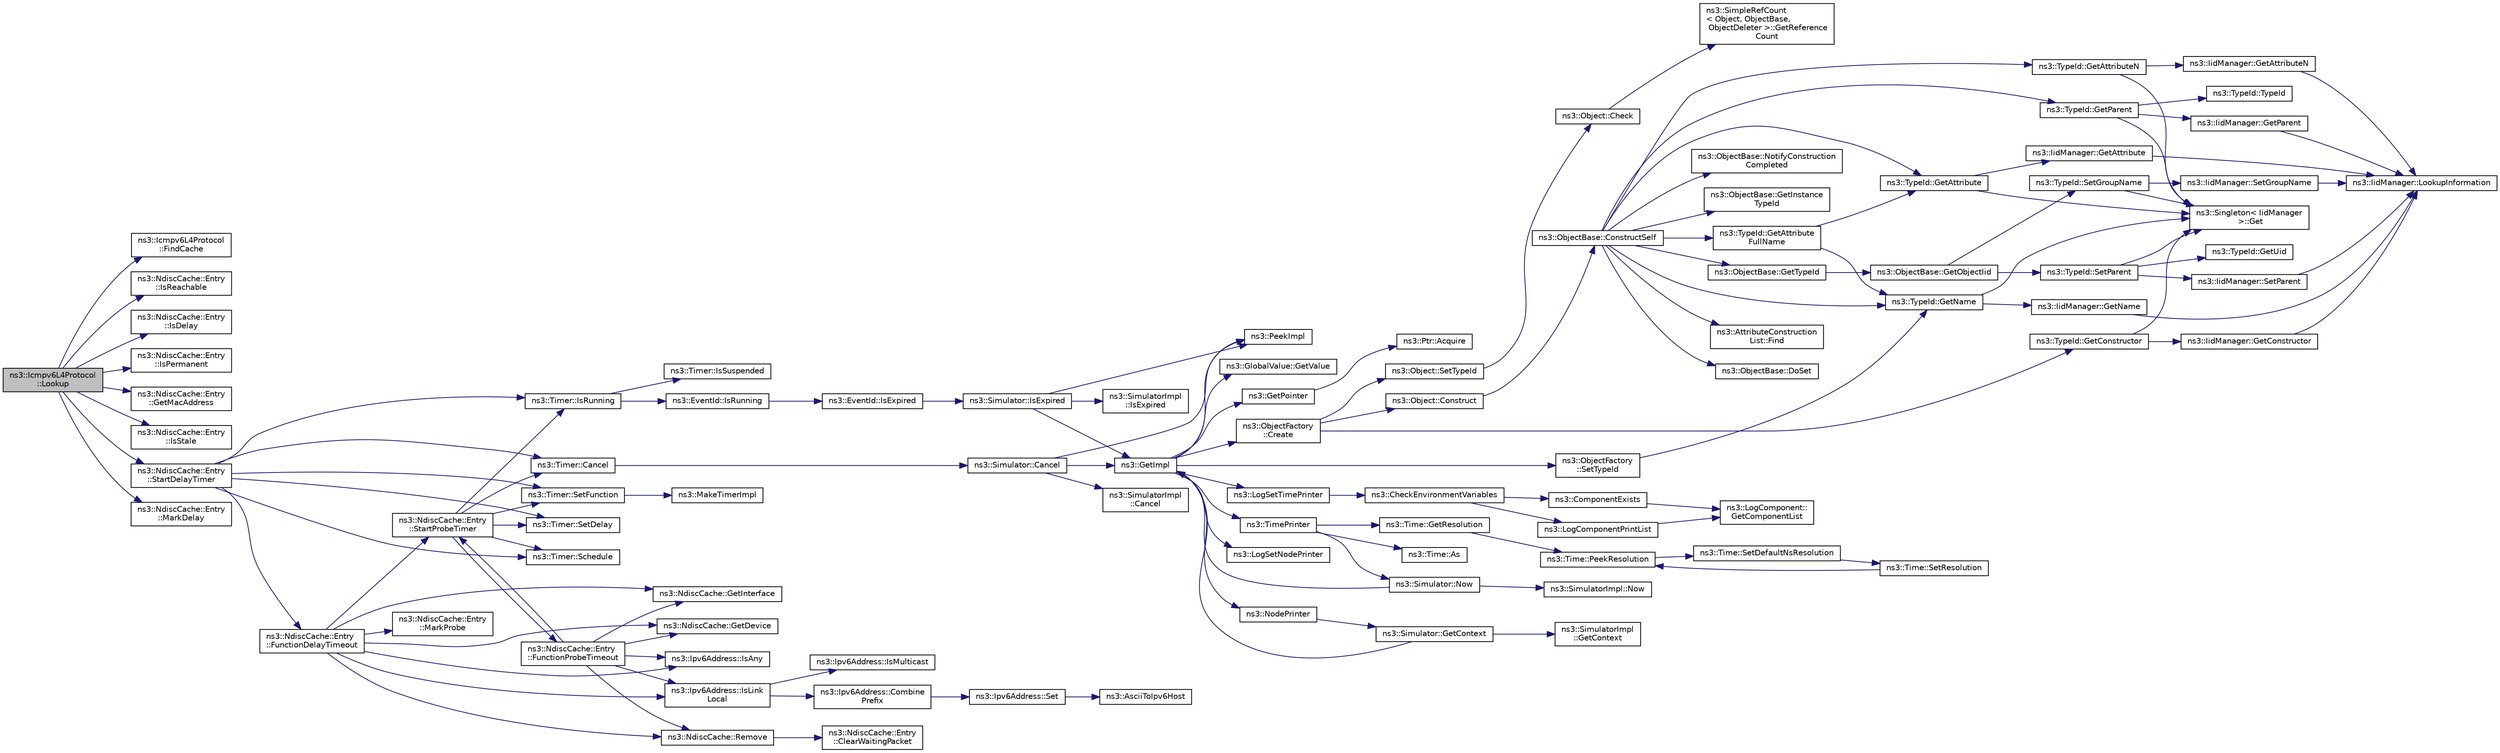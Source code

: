 digraph "ns3::Icmpv6L4Protocol::Lookup"
{
  edge [fontname="Helvetica",fontsize="10",labelfontname="Helvetica",labelfontsize="10"];
  node [fontname="Helvetica",fontsize="10",shape=record];
  rankdir="LR";
  Node1 [label="ns3::Icmpv6L4Protocol\l::Lookup",height=0.2,width=0.4,color="black", fillcolor="grey75", style="filled", fontcolor="black"];
  Node1 -> Node2 [color="midnightblue",fontsize="10",style="solid"];
  Node2 [label="ns3::Icmpv6L4Protocol\l::FindCache",height=0.2,width=0.4,color="black", fillcolor="white", style="filled",URL="$d7/d1d/classns3_1_1Icmpv6L4Protocol.html#a90167126423f3957718e22a8bcd325c8",tooltip="Get the cache corresponding to the device. "];
  Node1 -> Node3 [color="midnightblue",fontsize="10",style="solid"];
  Node3 [label="ns3::NdiscCache::Entry\l::IsReachable",height=0.2,width=0.4,color="black", fillcolor="white", style="filled",URL="$d2/dee/classns3_1_1NdiscCache_1_1Entry.html#a20669f0fad497f394cd37e4b06be7532",tooltip="Is the entry REACHABLE. "];
  Node1 -> Node4 [color="midnightblue",fontsize="10",style="solid"];
  Node4 [label="ns3::NdiscCache::Entry\l::IsDelay",height=0.2,width=0.4,color="black", fillcolor="white", style="filled",URL="$d2/dee/classns3_1_1NdiscCache_1_1Entry.html#ae0f71411baa2c408569afcb286ccb90b",tooltip="Is the entry DELAY. "];
  Node1 -> Node5 [color="midnightblue",fontsize="10",style="solid"];
  Node5 [label="ns3::NdiscCache::Entry\l::IsPermanent",height=0.2,width=0.4,color="black", fillcolor="white", style="filled",URL="$d2/dee/classns3_1_1NdiscCache_1_1Entry.html#aa0c15abed61286a26f87379710a2a6f0",tooltip="Is the entry PERMANENT. "];
  Node1 -> Node6 [color="midnightblue",fontsize="10",style="solid"];
  Node6 [label="ns3::NdiscCache::Entry\l::GetMacAddress",height=0.2,width=0.4,color="black", fillcolor="white", style="filled",URL="$d2/dee/classns3_1_1NdiscCache_1_1Entry.html#a59a27116d63e9f6a7907084785b1b8a2",tooltip="Get the MAC address of this entry. "];
  Node1 -> Node7 [color="midnightblue",fontsize="10",style="solid"];
  Node7 [label="ns3::NdiscCache::Entry\l::IsStale",height=0.2,width=0.4,color="black", fillcolor="white", style="filled",URL="$d2/dee/classns3_1_1NdiscCache_1_1Entry.html#af715c9c3e2a5ae43213628aa3acdb711",tooltip="Is the entry STALE. "];
  Node1 -> Node8 [color="midnightblue",fontsize="10",style="solid"];
  Node8 [label="ns3::NdiscCache::Entry\l::StartDelayTimer",height=0.2,width=0.4,color="black", fillcolor="white", style="filled",URL="$d2/dee/classns3_1_1NdiscCache_1_1Entry.html#a8716305d5c4e0c94127cd630a692bc4c",tooltip="Start delay timer. "];
  Node8 -> Node9 [color="midnightblue",fontsize="10",style="solid"];
  Node9 [label="ns3::Timer::IsRunning",height=0.2,width=0.4,color="black", fillcolor="white", style="filled",URL="$d0/d3e/classns3_1_1Timer.html#addbc6c740f21ddeb6ad358557962b24c"];
  Node9 -> Node10 [color="midnightblue",fontsize="10",style="solid"];
  Node10 [label="ns3::Timer::IsSuspended",height=0.2,width=0.4,color="black", fillcolor="white", style="filled",URL="$d0/d3e/classns3_1_1Timer.html#a6eaea57766ec5e85023264fe2fb69066"];
  Node9 -> Node11 [color="midnightblue",fontsize="10",style="solid"];
  Node11 [label="ns3::EventId::IsRunning",height=0.2,width=0.4,color="black", fillcolor="white", style="filled",URL="$d1/df8/classns3_1_1EventId.html#aabf8476d1a080c199ea0c6aa9ccea372"];
  Node11 -> Node12 [color="midnightblue",fontsize="10",style="solid"];
  Node12 [label="ns3::EventId::IsExpired",height=0.2,width=0.4,color="black", fillcolor="white", style="filled",URL="$d1/df8/classns3_1_1EventId.html#a5c30c92e7c1c34b4e8505cc07ed71b02"];
  Node12 -> Node13 [color="midnightblue",fontsize="10",style="solid"];
  Node13 [label="ns3::Simulator::IsExpired",height=0.2,width=0.4,color="black", fillcolor="white", style="filled",URL="$d7/deb/classns3_1_1Simulator.html#a83ac8425c319a29b64f6d3b2ffc61e9c"];
  Node13 -> Node14 [color="midnightblue",fontsize="10",style="solid"];
  Node14 [label="ns3::PeekImpl",height=0.2,width=0.4,color="black", fillcolor="white", style="filled",URL="$d4/d8b/group__simulator.html#ga233c5c38de117e4e4a5a9cd168694792",tooltip="Get the static SimulatorImpl instance. "];
  Node13 -> Node15 [color="midnightblue",fontsize="10",style="solid"];
  Node15 [label="ns3::GetImpl",height=0.2,width=0.4,color="black", fillcolor="white", style="filled",URL="$d4/d8b/group__simulator.html#ga42eb4eddad41528d4d99794a3dae3fd0",tooltip="Get the SimulatorImpl singleton. "];
  Node15 -> Node14 [color="midnightblue",fontsize="10",style="solid"];
  Node15 -> Node16 [color="midnightblue",fontsize="10",style="solid"];
  Node16 [label="ns3::GlobalValue::GetValue",height=0.2,width=0.4,color="black", fillcolor="white", style="filled",URL="$dc/d02/classns3_1_1GlobalValue.html#aa33773cb952ba3c285a03ae2c4769b84"];
  Node15 -> Node17 [color="midnightblue",fontsize="10",style="solid"];
  Node17 [label="ns3::ObjectFactory\l::SetTypeId",height=0.2,width=0.4,color="black", fillcolor="white", style="filled",URL="$d5/d0d/classns3_1_1ObjectFactory.html#a77dcd099064038a1eb7a6b8251229ec3"];
  Node17 -> Node18 [color="midnightblue",fontsize="10",style="solid"];
  Node18 [label="ns3::TypeId::GetName",height=0.2,width=0.4,color="black", fillcolor="white", style="filled",URL="$d6/d11/classns3_1_1TypeId.html#aa3c41c79ae428b3cb396a9c6bb3ef314"];
  Node18 -> Node19 [color="midnightblue",fontsize="10",style="solid"];
  Node19 [label="ns3::Singleton\< IidManager\l \>::Get",height=0.2,width=0.4,color="black", fillcolor="white", style="filled",URL="$d8/d77/classns3_1_1Singleton.html#a80a2cd3c25a27ea72add7a9f7a141ffa"];
  Node18 -> Node20 [color="midnightblue",fontsize="10",style="solid"];
  Node20 [label="ns3::IidManager::GetName",height=0.2,width=0.4,color="black", fillcolor="white", style="filled",URL="$d4/d1c/classns3_1_1IidManager.html#a5d68d0f0f44594dcdec239dbdb5bf53c"];
  Node20 -> Node21 [color="midnightblue",fontsize="10",style="solid"];
  Node21 [label="ns3::IidManager::LookupInformation",height=0.2,width=0.4,color="black", fillcolor="white", style="filled",URL="$d4/d1c/classns3_1_1IidManager.html#a6b1f4ba2815dba27a377e8a8db2384cf"];
  Node15 -> Node22 [color="midnightblue",fontsize="10",style="solid"];
  Node22 [label="ns3::GetPointer",height=0.2,width=0.4,color="black", fillcolor="white", style="filled",URL="$d7/d2e/namespacens3.html#ab4e173cdfd43d17c1a40d5348510a670"];
  Node22 -> Node23 [color="midnightblue",fontsize="10",style="solid"];
  Node23 [label="ns3::Ptr::Acquire",height=0.2,width=0.4,color="black", fillcolor="white", style="filled",URL="$dc/d90/classns3_1_1Ptr.html#a9579b15e8c42dcdff5869d9d987562fb"];
  Node15 -> Node24 [color="midnightblue",fontsize="10",style="solid"];
  Node24 [label="ns3::ObjectFactory\l::Create",height=0.2,width=0.4,color="black", fillcolor="white", style="filled",URL="$d5/d0d/classns3_1_1ObjectFactory.html#a18152e93f0a6fe184ed7300cb31e9896"];
  Node24 -> Node25 [color="midnightblue",fontsize="10",style="solid"];
  Node25 [label="ns3::TypeId::GetConstructor",height=0.2,width=0.4,color="black", fillcolor="white", style="filled",URL="$d6/d11/classns3_1_1TypeId.html#ad9b0bc71ee7593a1ff23ff8d53938e95"];
  Node25 -> Node19 [color="midnightblue",fontsize="10",style="solid"];
  Node25 -> Node26 [color="midnightblue",fontsize="10",style="solid"];
  Node26 [label="ns3::IidManager::GetConstructor",height=0.2,width=0.4,color="black", fillcolor="white", style="filled",URL="$d4/d1c/classns3_1_1IidManager.html#ab10b30abe7efc5456b7930aab8638280"];
  Node26 -> Node21 [color="midnightblue",fontsize="10",style="solid"];
  Node24 -> Node27 [color="midnightblue",fontsize="10",style="solid"];
  Node27 [label="ns3::Object::SetTypeId",height=0.2,width=0.4,color="black", fillcolor="white", style="filled",URL="$d9/d77/classns3_1_1Object.html#a19b1ebd8ec8fe404845e665880a6c5ad"];
  Node27 -> Node28 [color="midnightblue",fontsize="10",style="solid"];
  Node28 [label="ns3::Object::Check",height=0.2,width=0.4,color="black", fillcolor="white", style="filled",URL="$d9/d77/classns3_1_1Object.html#a7e7f89fb0a81d0189cbcacee64b67e4e"];
  Node28 -> Node29 [color="midnightblue",fontsize="10",style="solid"];
  Node29 [label="ns3::SimpleRefCount\l\< Object, ObjectBase,\l ObjectDeleter \>::GetReference\lCount",height=0.2,width=0.4,color="black", fillcolor="white", style="filled",URL="$da/da1/classns3_1_1SimpleRefCount.html#a05378396c93bcc7d6bf78a9ee9ae9cca"];
  Node24 -> Node30 [color="midnightblue",fontsize="10",style="solid"];
  Node30 [label="ns3::Object::Construct",height=0.2,width=0.4,color="black", fillcolor="white", style="filled",URL="$d9/d77/classns3_1_1Object.html#a636e8411dc5228771f45c9b805d348fa"];
  Node30 -> Node31 [color="midnightblue",fontsize="10",style="solid"];
  Node31 [label="ns3::ObjectBase::ConstructSelf",height=0.2,width=0.4,color="black", fillcolor="white", style="filled",URL="$d2/dac/classns3_1_1ObjectBase.html#a5cda18dec6d0744cb652a3ed60056958"];
  Node31 -> Node32 [color="midnightblue",fontsize="10",style="solid"];
  Node32 [label="ns3::ObjectBase::GetInstance\lTypeId",height=0.2,width=0.4,color="black", fillcolor="white", style="filled",URL="$d2/dac/classns3_1_1ObjectBase.html#abe5b43a6f5b99a92a4c3122db31f06fb"];
  Node31 -> Node18 [color="midnightblue",fontsize="10",style="solid"];
  Node31 -> Node33 [color="midnightblue",fontsize="10",style="solid"];
  Node33 [label="ns3::TypeId::GetAttributeN",height=0.2,width=0.4,color="black", fillcolor="white", style="filled",URL="$d6/d11/classns3_1_1TypeId.html#a679c4713f613126a51eb400b345302cb"];
  Node33 -> Node19 [color="midnightblue",fontsize="10",style="solid"];
  Node33 -> Node34 [color="midnightblue",fontsize="10",style="solid"];
  Node34 [label="ns3::IidManager::GetAttributeN",height=0.2,width=0.4,color="black", fillcolor="white", style="filled",URL="$d4/d1c/classns3_1_1IidManager.html#aecf79ed6edb63647774dbfe90cc4f1e2"];
  Node34 -> Node21 [color="midnightblue",fontsize="10",style="solid"];
  Node31 -> Node35 [color="midnightblue",fontsize="10",style="solid"];
  Node35 [label="ns3::TypeId::GetAttribute",height=0.2,width=0.4,color="black", fillcolor="white", style="filled",URL="$d6/d11/classns3_1_1TypeId.html#aa1b746e64e606f94cbedda7cf89788c2"];
  Node35 -> Node19 [color="midnightblue",fontsize="10",style="solid"];
  Node35 -> Node36 [color="midnightblue",fontsize="10",style="solid"];
  Node36 [label="ns3::IidManager::GetAttribute",height=0.2,width=0.4,color="black", fillcolor="white", style="filled",URL="$d4/d1c/classns3_1_1IidManager.html#ae511907e47b48166763e60c583a5a940"];
  Node36 -> Node21 [color="midnightblue",fontsize="10",style="solid"];
  Node31 -> Node37 [color="midnightblue",fontsize="10",style="solid"];
  Node37 [label="ns3::AttributeConstruction\lList::Find",height=0.2,width=0.4,color="black", fillcolor="white", style="filled",URL="$d3/df3/classns3_1_1AttributeConstructionList.html#a22de5cf3e1bcd9dc6c7748fc911811b4"];
  Node31 -> Node38 [color="midnightblue",fontsize="10",style="solid"];
  Node38 [label="ns3::ObjectBase::DoSet",height=0.2,width=0.4,color="black", fillcolor="white", style="filled",URL="$d2/dac/classns3_1_1ObjectBase.html#afe5f2f7b2fabc99aa33f9bb434e3b695"];
  Node31 -> Node39 [color="midnightblue",fontsize="10",style="solid"];
  Node39 [label="ns3::TypeId::GetAttribute\lFullName",height=0.2,width=0.4,color="black", fillcolor="white", style="filled",URL="$d6/d11/classns3_1_1TypeId.html#a1da5483f43630ea65952099fc39944a2"];
  Node39 -> Node35 [color="midnightblue",fontsize="10",style="solid"];
  Node39 -> Node18 [color="midnightblue",fontsize="10",style="solid"];
  Node31 -> Node40 [color="midnightblue",fontsize="10",style="solid"];
  Node40 [label="ns3::TypeId::GetParent",height=0.2,width=0.4,color="black", fillcolor="white", style="filled",URL="$d6/d11/classns3_1_1TypeId.html#ac51f28398d2ef1f9a7790047c43dd22c"];
  Node40 -> Node19 [color="midnightblue",fontsize="10",style="solid"];
  Node40 -> Node41 [color="midnightblue",fontsize="10",style="solid"];
  Node41 [label="ns3::IidManager::GetParent",height=0.2,width=0.4,color="black", fillcolor="white", style="filled",URL="$d4/d1c/classns3_1_1IidManager.html#a504f9d76281bd6149556b1d15e80231d"];
  Node41 -> Node21 [color="midnightblue",fontsize="10",style="solid"];
  Node40 -> Node42 [color="midnightblue",fontsize="10",style="solid"];
  Node42 [label="ns3::TypeId::TypeId",height=0.2,width=0.4,color="black", fillcolor="white", style="filled",URL="$d6/d11/classns3_1_1TypeId.html#ab76e26690f1af4f1cffa6a72245e8928"];
  Node31 -> Node43 [color="midnightblue",fontsize="10",style="solid"];
  Node43 [label="ns3::ObjectBase::GetTypeId",height=0.2,width=0.4,color="black", fillcolor="white", style="filled",URL="$d2/dac/classns3_1_1ObjectBase.html#a2b870298ebceaaeffc9d65e15c022eac"];
  Node43 -> Node44 [color="midnightblue",fontsize="10",style="solid"];
  Node44 [label="ns3::ObjectBase::GetObjectIid",height=0.2,width=0.4,color="black", fillcolor="white", style="filled",URL="$d2/dac/classns3_1_1ObjectBase.html#a4fcfd18844c60f163c5dce52456d111b"];
  Node44 -> Node45 [color="midnightblue",fontsize="10",style="solid"];
  Node45 [label="ns3::TypeId::SetParent",height=0.2,width=0.4,color="black", fillcolor="white", style="filled",URL="$d6/d11/classns3_1_1TypeId.html#abaaca67ab7d2471067e7c275df0f7309"];
  Node45 -> Node46 [color="midnightblue",fontsize="10",style="solid"];
  Node46 [label="ns3::TypeId::GetUid",height=0.2,width=0.4,color="black", fillcolor="white", style="filled",URL="$d6/d11/classns3_1_1TypeId.html#acd3e41de6340d06299f4fd63e2ed8da0"];
  Node45 -> Node19 [color="midnightblue",fontsize="10",style="solid"];
  Node45 -> Node47 [color="midnightblue",fontsize="10",style="solid"];
  Node47 [label="ns3::IidManager::SetParent",height=0.2,width=0.4,color="black", fillcolor="white", style="filled",URL="$d4/d1c/classns3_1_1IidManager.html#a4042931260554c907699367b6811426f"];
  Node47 -> Node21 [color="midnightblue",fontsize="10",style="solid"];
  Node44 -> Node48 [color="midnightblue",fontsize="10",style="solid"];
  Node48 [label="ns3::TypeId::SetGroupName",height=0.2,width=0.4,color="black", fillcolor="white", style="filled",URL="$d6/d11/classns3_1_1TypeId.html#a87ab97caba5bbbd080b4490576f8bb40"];
  Node48 -> Node19 [color="midnightblue",fontsize="10",style="solid"];
  Node48 -> Node49 [color="midnightblue",fontsize="10",style="solid"];
  Node49 [label="ns3::IidManager::SetGroupName",height=0.2,width=0.4,color="black", fillcolor="white", style="filled",URL="$d4/d1c/classns3_1_1IidManager.html#a3bc08ad1c8a26224153caacd2def37de"];
  Node49 -> Node21 [color="midnightblue",fontsize="10",style="solid"];
  Node31 -> Node50 [color="midnightblue",fontsize="10",style="solid"];
  Node50 [label="ns3::ObjectBase::NotifyConstruction\lCompleted",height=0.2,width=0.4,color="black", fillcolor="white", style="filled",URL="$d2/dac/classns3_1_1ObjectBase.html#aa349348317dbdb62a7ee1df89db1eb8b"];
  Node15 -> Node51 [color="midnightblue",fontsize="10",style="solid"];
  Node51 [label="ns3::LogSetTimePrinter",height=0.2,width=0.4,color="black", fillcolor="white", style="filled",URL="$d7/d2e/namespacens3.html#acf6a1749b3febc5a6a5b2b8620138d80"];
  Node51 -> Node52 [color="midnightblue",fontsize="10",style="solid"];
  Node52 [label="ns3::CheckEnvironmentVariables",height=0.2,width=0.4,color="black", fillcolor="white", style="filled",URL="$d8/dff/group__logging.html#gacdc0bdeb2d8a90089d4fb09c4b8569ff"];
  Node52 -> Node53 [color="midnightblue",fontsize="10",style="solid"];
  Node53 [label="ns3::ComponentExists",height=0.2,width=0.4,color="black", fillcolor="white", style="filled",URL="$d8/dff/group__logging.html#gaadcc698770aae684c54dbd1ef4e4b37a"];
  Node53 -> Node54 [color="midnightblue",fontsize="10",style="solid"];
  Node54 [label="ns3::LogComponent::\lGetComponentList",height=0.2,width=0.4,color="black", fillcolor="white", style="filled",URL="$d9/d3f/classns3_1_1LogComponent.html#a63eb2c0fd93c30f9081443c2fd4bffe9"];
  Node52 -> Node55 [color="midnightblue",fontsize="10",style="solid"];
  Node55 [label="ns3::LogComponentPrintList",height=0.2,width=0.4,color="black", fillcolor="white", style="filled",URL="$d7/d2e/namespacens3.html#a5252703c3f8260fd6dc609f1b276e57c"];
  Node55 -> Node54 [color="midnightblue",fontsize="10",style="solid"];
  Node15 -> Node56 [color="midnightblue",fontsize="10",style="solid"];
  Node56 [label="ns3::TimePrinter",height=0.2,width=0.4,color="black", fillcolor="white", style="filled",URL="$d8/dff/group__logging.html#gaaad3642e8247a056cd83001d805b0812"];
  Node56 -> Node57 [color="midnightblue",fontsize="10",style="solid"];
  Node57 [label="ns3::Time::GetResolution",height=0.2,width=0.4,color="black", fillcolor="white", style="filled",URL="$dc/d04/classns3_1_1Time.html#a1444f0f08b5e19f031157609e32fcf98"];
  Node57 -> Node58 [color="midnightblue",fontsize="10",style="solid"];
  Node58 [label="ns3::Time::PeekResolution",height=0.2,width=0.4,color="black", fillcolor="white", style="filled",URL="$dc/d04/classns3_1_1Time.html#a963e53522278fcbdf1ab9f7adbd0f5d6"];
  Node58 -> Node59 [color="midnightblue",fontsize="10",style="solid"];
  Node59 [label="ns3::Time::SetDefaultNsResolution",height=0.2,width=0.4,color="black", fillcolor="white", style="filled",URL="$dc/d04/classns3_1_1Time.html#a6a872e62f71dfa817fef2c549473d980"];
  Node59 -> Node60 [color="midnightblue",fontsize="10",style="solid"];
  Node60 [label="ns3::Time::SetResolution",height=0.2,width=0.4,color="black", fillcolor="white", style="filled",URL="$dc/d04/classns3_1_1Time.html#ac89165ba7715b66017a49c718f4aef09"];
  Node60 -> Node58 [color="midnightblue",fontsize="10",style="solid"];
  Node56 -> Node61 [color="midnightblue",fontsize="10",style="solid"];
  Node61 [label="ns3::Simulator::Now",height=0.2,width=0.4,color="black", fillcolor="white", style="filled",URL="$d7/deb/classns3_1_1Simulator.html#ac3178fa975b419f7875e7105be122800"];
  Node61 -> Node15 [color="midnightblue",fontsize="10",style="solid"];
  Node61 -> Node62 [color="midnightblue",fontsize="10",style="solid"];
  Node62 [label="ns3::SimulatorImpl::Now",height=0.2,width=0.4,color="black", fillcolor="white", style="filled",URL="$d2/d19/classns3_1_1SimulatorImpl.html#aa516c50060846adc6fd316e83ef0797c"];
  Node56 -> Node63 [color="midnightblue",fontsize="10",style="solid"];
  Node63 [label="ns3::Time::As",height=0.2,width=0.4,color="black", fillcolor="white", style="filled",URL="$dc/d04/classns3_1_1Time.html#a0bb1110638ce9938248bd07865a328ab"];
  Node15 -> Node64 [color="midnightblue",fontsize="10",style="solid"];
  Node64 [label="ns3::LogSetNodePrinter",height=0.2,width=0.4,color="black", fillcolor="white", style="filled",URL="$d7/d2e/namespacens3.html#aa6e659ca357c8309352fa0f146793810"];
  Node15 -> Node65 [color="midnightblue",fontsize="10",style="solid"];
  Node65 [label="ns3::NodePrinter",height=0.2,width=0.4,color="black", fillcolor="white", style="filled",URL="$d8/dff/group__logging.html#gaaffbf70ff3766cd62b8bbd9b140d2a1b"];
  Node65 -> Node66 [color="midnightblue",fontsize="10",style="solid"];
  Node66 [label="ns3::Simulator::GetContext",height=0.2,width=0.4,color="black", fillcolor="white", style="filled",URL="$d7/deb/classns3_1_1Simulator.html#a8514b74ee2c42916b351b33c4a963bb0"];
  Node66 -> Node15 [color="midnightblue",fontsize="10",style="solid"];
  Node66 -> Node67 [color="midnightblue",fontsize="10",style="solid"];
  Node67 [label="ns3::SimulatorImpl\l::GetContext",height=0.2,width=0.4,color="black", fillcolor="white", style="filled",URL="$d2/d19/classns3_1_1SimulatorImpl.html#a8b66270c97766c0adb997e2535648557"];
  Node13 -> Node68 [color="midnightblue",fontsize="10",style="solid"];
  Node68 [label="ns3::SimulatorImpl\l::IsExpired",height=0.2,width=0.4,color="black", fillcolor="white", style="filled",URL="$d2/d19/classns3_1_1SimulatorImpl.html#a4b01ac397f5ce86997e9caec087f63d2"];
  Node8 -> Node69 [color="midnightblue",fontsize="10",style="solid"];
  Node69 [label="ns3::Timer::Cancel",height=0.2,width=0.4,color="black", fillcolor="white", style="filled",URL="$d0/d3e/classns3_1_1Timer.html#ac8261489cfc3361ab869ea2387cfc841"];
  Node69 -> Node70 [color="midnightblue",fontsize="10",style="solid"];
  Node70 [label="ns3::Simulator::Cancel",height=0.2,width=0.4,color="black", fillcolor="white", style="filled",URL="$d7/deb/classns3_1_1Simulator.html#a1b903a62d6117ef28f7ba3c6500689bf"];
  Node70 -> Node14 [color="midnightblue",fontsize="10",style="solid"];
  Node70 -> Node15 [color="midnightblue",fontsize="10",style="solid"];
  Node70 -> Node71 [color="midnightblue",fontsize="10",style="solid"];
  Node71 [label="ns3::SimulatorImpl\l::Cancel",height=0.2,width=0.4,color="black", fillcolor="white", style="filled",URL="$d2/d19/classns3_1_1SimulatorImpl.html#ad117e616c99c915ddac6267a74804807"];
  Node8 -> Node72 [color="midnightblue",fontsize="10",style="solid"];
  Node72 [label="ns3::Timer::SetFunction",height=0.2,width=0.4,color="black", fillcolor="white", style="filled",URL="$d0/d3e/classns3_1_1Timer.html#a044b29030c9de99298d51ac0ccfc104c"];
  Node72 -> Node73 [color="midnightblue",fontsize="10",style="solid"];
  Node73 [label="ns3::MakeTimerImpl",height=0.2,width=0.4,color="black", fillcolor="white", style="filled",URL="$dc/d8c/group__timerimpl.html#ga748e39fd757c246f91d3488175ec12b5"];
  Node8 -> Node74 [color="midnightblue",fontsize="10",style="solid"];
  Node74 [label="ns3::NdiscCache::Entry\l::FunctionDelayTimeout",height=0.2,width=0.4,color="black", fillcolor="white", style="filled",URL="$d2/dee/classns3_1_1NdiscCache_1_1Entry.html#a9658ba137954c9e7f3dae7befed65eb9",tooltip="Function called when delay timer timeout. "];
  Node74 -> Node75 [color="midnightblue",fontsize="10",style="solid"];
  Node75 [label="ns3::NdiscCache::Entry\l::MarkProbe",height=0.2,width=0.4,color="black", fillcolor="white", style="filled",URL="$d2/dee/classns3_1_1NdiscCache_1_1Entry.html#a06348b0f630fd26c48e6da0284dddaa1",tooltip="Changes the state to this entry to PROBE. "];
  Node74 -> Node76 [color="midnightblue",fontsize="10",style="solid"];
  Node76 [label="ns3::Ipv6Address::IsLink\lLocal",height=0.2,width=0.4,color="black", fillcolor="white", style="filled",URL="$d5/de6/classns3_1_1Ipv6Address.html#a881c3e796e2afdbd49b2ec630ada1126",tooltip="If the IPv6 address is a link-local address (fe80::/64). "];
  Node76 -> Node77 [color="midnightblue",fontsize="10",style="solid"];
  Node77 [label="ns3::Ipv6Address::IsMulticast",height=0.2,width=0.4,color="black", fillcolor="white", style="filled",URL="$d5/de6/classns3_1_1Ipv6Address.html#a0657bb007d3c5618f3f6000b5054df72",tooltip="If the IPv6 address is multicast (ff00::/8). "];
  Node76 -> Node78 [color="midnightblue",fontsize="10",style="solid"];
  Node78 [label="ns3::Ipv6Address::Combine\lPrefix",height=0.2,width=0.4,color="black", fillcolor="white", style="filled",URL="$d5/de6/classns3_1_1Ipv6Address.html#a91f6e8c6a3020d592f45b8e33a79070f",tooltip="Combine this address with a prefix. "];
  Node78 -> Node79 [color="midnightblue",fontsize="10",style="solid"];
  Node79 [label="ns3::Ipv6Address::Set",height=0.2,width=0.4,color="black", fillcolor="white", style="filled",URL="$d5/de6/classns3_1_1Ipv6Address.html#aa5566a72cd0db41ef149a444977b6d7f",tooltip="Sets an Ipv6Address by parsing the input C-string. "];
  Node79 -> Node80 [color="midnightblue",fontsize="10",style="solid"];
  Node80 [label="ns3::AsciiToIpv6Host",height=0.2,width=0.4,color="black", fillcolor="white", style="filled",URL="$d7/d2e/namespacens3.html#aba8266b47e04689cbaa4d1c34e68fedf",tooltip="Convert an IPv6 C-string into a 128-bit representation. "];
  Node74 -> Node81 [color="midnightblue",fontsize="10",style="solid"];
  Node81 [label="ns3::NdiscCache::GetInterface",height=0.2,width=0.4,color="black", fillcolor="white", style="filled",URL="$d6/de7/classns3_1_1NdiscCache.html#aaca4169ab2a42da58647e4e4622024c1",tooltip="Get the Ipv6Interface associated with this cache. "];
  Node74 -> Node82 [color="midnightblue",fontsize="10",style="solid"];
  Node82 [label="ns3::Ipv6Address::IsAny",height=0.2,width=0.4,color="black", fillcolor="white", style="filled",URL="$d5/de6/classns3_1_1Ipv6Address.html#a6f15ff7a41a6ae2171cdeda2a53179b8",tooltip="If the IPv6 address is the \"Any\" address. "];
  Node74 -> Node83 [color="midnightblue",fontsize="10",style="solid"];
  Node83 [label="ns3::NdiscCache::Remove",height=0.2,width=0.4,color="black", fillcolor="white", style="filled",URL="$d6/de7/classns3_1_1NdiscCache.html#a4581af837a386eb8dc5559b7094dbb17",tooltip="Delete an entry. "];
  Node83 -> Node84 [color="midnightblue",fontsize="10",style="solid"];
  Node84 [label="ns3::NdiscCache::Entry\l::ClearWaitingPacket",height=0.2,width=0.4,color="black", fillcolor="white", style="filled",URL="$d2/dee/classns3_1_1NdiscCache_1_1Entry.html#a193dd372018c17f093f87b4663454d92",tooltip="Clear the waiting packet list. "];
  Node74 -> Node85 [color="midnightblue",fontsize="10",style="solid"];
  Node85 [label="ns3::NdiscCache::GetDevice",height=0.2,width=0.4,color="black", fillcolor="white", style="filled",URL="$d6/de7/classns3_1_1NdiscCache.html#ad55473f8c2ff458b909ce9041625f2d8",tooltip="Get the NetDevice associated with this cache. "];
  Node74 -> Node86 [color="midnightblue",fontsize="10",style="solid"];
  Node86 [label="ns3::NdiscCache::Entry\l::StartProbeTimer",height=0.2,width=0.4,color="black", fillcolor="white", style="filled",URL="$d2/dee/classns3_1_1NdiscCache_1_1Entry.html#a3572a37372334f48a76e92d9dfbd128b",tooltip="Start probe timer. "];
  Node86 -> Node9 [color="midnightblue",fontsize="10",style="solid"];
  Node86 -> Node69 [color="midnightblue",fontsize="10",style="solid"];
  Node86 -> Node72 [color="midnightblue",fontsize="10",style="solid"];
  Node86 -> Node87 [color="midnightblue",fontsize="10",style="solid"];
  Node87 [label="ns3::NdiscCache::Entry\l::FunctionProbeTimeout",height=0.2,width=0.4,color="black", fillcolor="white", style="filled",URL="$d2/dee/classns3_1_1NdiscCache_1_1Entry.html#a57edfea5fa7d61054e8b5809145ee59f",tooltip="Function called when probe timer timeout. "];
  Node87 -> Node76 [color="midnightblue",fontsize="10",style="solid"];
  Node87 -> Node81 [color="midnightblue",fontsize="10",style="solid"];
  Node87 -> Node82 [color="midnightblue",fontsize="10",style="solid"];
  Node87 -> Node83 [color="midnightblue",fontsize="10",style="solid"];
  Node87 -> Node85 [color="midnightblue",fontsize="10",style="solid"];
  Node87 -> Node86 [color="midnightblue",fontsize="10",style="solid"];
  Node86 -> Node88 [color="midnightblue",fontsize="10",style="solid"];
  Node88 [label="ns3::Timer::SetDelay",height=0.2,width=0.4,color="black", fillcolor="white", style="filled",URL="$d0/d3e/classns3_1_1Timer.html#a02ac85f61e64a2bc3a104914859504c9"];
  Node86 -> Node89 [color="midnightblue",fontsize="10",style="solid"];
  Node89 [label="ns3::Timer::Schedule",height=0.2,width=0.4,color="black", fillcolor="white", style="filled",URL="$d0/d3e/classns3_1_1Timer.html#ac3345d696887578f518b19f359f7f94b"];
  Node8 -> Node88 [color="midnightblue",fontsize="10",style="solid"];
  Node8 -> Node89 [color="midnightblue",fontsize="10",style="solid"];
  Node1 -> Node90 [color="midnightblue",fontsize="10",style="solid"];
  Node90 [label="ns3::NdiscCache::Entry\l::MarkDelay",height=0.2,width=0.4,color="black", fillcolor="white", style="filled",URL="$d2/dee/classns3_1_1NdiscCache_1_1Entry.html#ac44c21887c70ed21a8b1c2df4548f9b1",tooltip="Change the state to this entry to DELAY. "];
}
